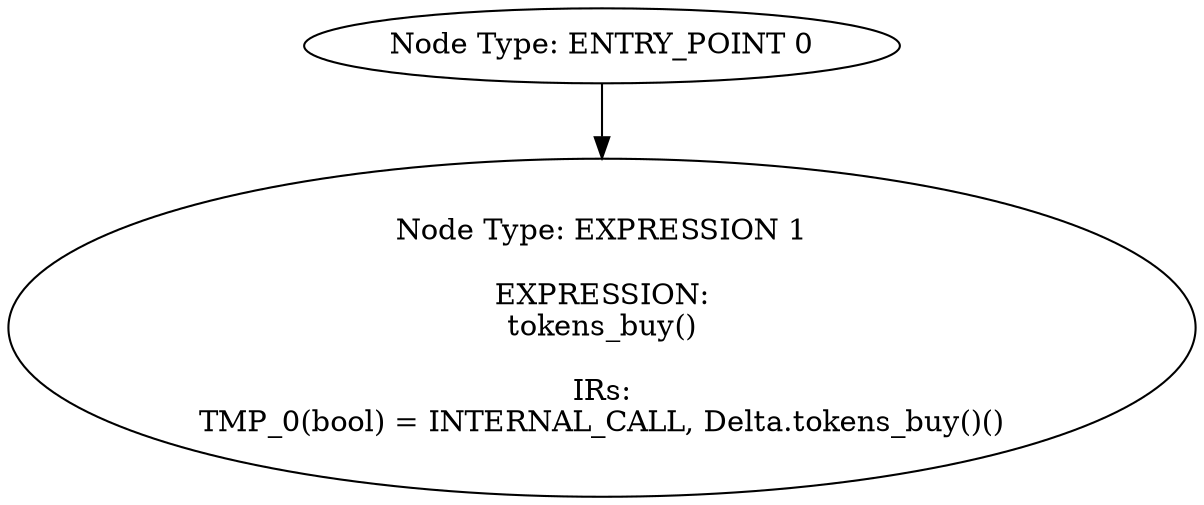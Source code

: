 digraph{
0[label="Node Type: ENTRY_POINT 0
"];
0->1;
1[label="Node Type: EXPRESSION 1

EXPRESSION:
tokens_buy()

IRs:
TMP_0(bool) = INTERNAL_CALL, Delta.tokens_buy()()"];
}
